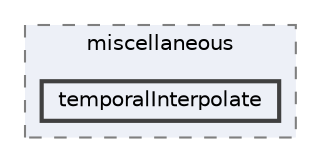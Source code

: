 digraph "applications/utilities/postProcessing/miscellaneous/temporalInterpolate"
{
 // LATEX_PDF_SIZE
  bgcolor="transparent";
  edge [fontname=Helvetica,fontsize=10,labelfontname=Helvetica,labelfontsize=10];
  node [fontname=Helvetica,fontsize=10,shape=box,height=0.2,width=0.4];
  compound=true
  subgraph clusterdir_2e3c7ef0b2b6965fe976cda0e513e145 {
    graph [ bgcolor="#edf0f7", pencolor="grey50", label="miscellaneous", fontname=Helvetica,fontsize=10 style="filled,dashed", URL="dir_2e3c7ef0b2b6965fe976cda0e513e145.html",tooltip=""]
  dir_473dcb0289d71532c08a3d5561dda2b1 [label="temporalInterpolate", fillcolor="#edf0f7", color="grey25", style="filled,bold", URL="dir_473dcb0289d71532c08a3d5561dda2b1.html",tooltip=""];
  }
}

